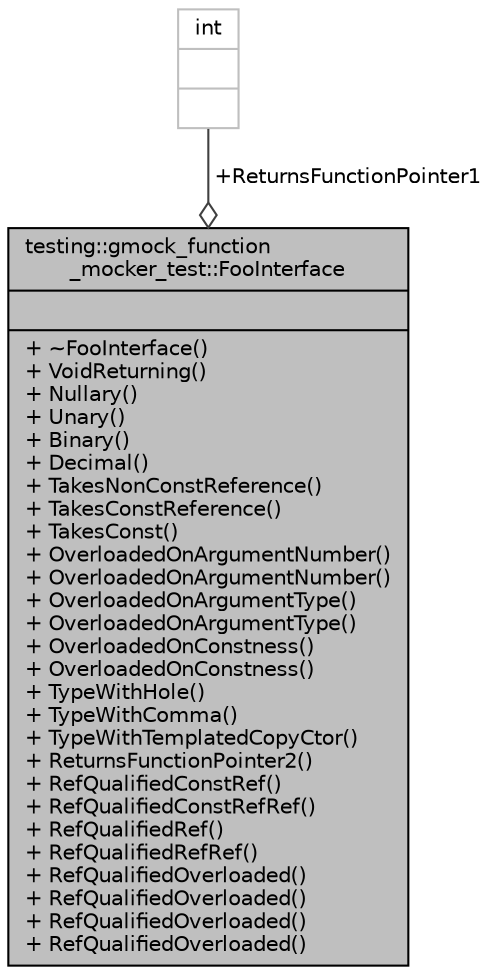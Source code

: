 digraph "testing::gmock_function_mocker_test::FooInterface"
{
 // LATEX_PDF_SIZE
  bgcolor="transparent";
  edge [fontname="Helvetica",fontsize="10",labelfontname="Helvetica",labelfontsize="10"];
  node [fontname="Helvetica",fontsize="10",shape=record];
  Node1 [label="{testing::gmock_function\l_mocker_test::FooInterface\n||+ ~FooInterface()\l+ VoidReturning()\l+ Nullary()\l+ Unary()\l+ Binary()\l+ Decimal()\l+ TakesNonConstReference()\l+ TakesConstReference()\l+ TakesConst()\l+ OverloadedOnArgumentNumber()\l+ OverloadedOnArgumentNumber()\l+ OverloadedOnArgumentType()\l+ OverloadedOnArgumentType()\l+ OverloadedOnConstness()\l+ OverloadedOnConstness()\l+ TypeWithHole()\l+ TypeWithComma()\l+ TypeWithTemplatedCopyCtor()\l+ ReturnsFunctionPointer2()\l+ RefQualifiedConstRef()\l+ RefQualifiedConstRefRef()\l+ RefQualifiedRef()\l+ RefQualifiedRefRef()\l+ RefQualifiedOverloaded()\l+ RefQualifiedOverloaded()\l+ RefQualifiedOverloaded()\l+ RefQualifiedOverloaded()\l}",height=0.2,width=0.4,color="black", fillcolor="grey75", style="filled", fontcolor="black",tooltip=" "];
  Node2 -> Node1 [color="grey25",fontsize="10",style="solid",label=" +ReturnsFunctionPointer1" ,arrowhead="odiamond",fontname="Helvetica"];
  Node2 [label="{int\n||}",height=0.2,width=0.4,color="grey75",tooltip=" "];
}
